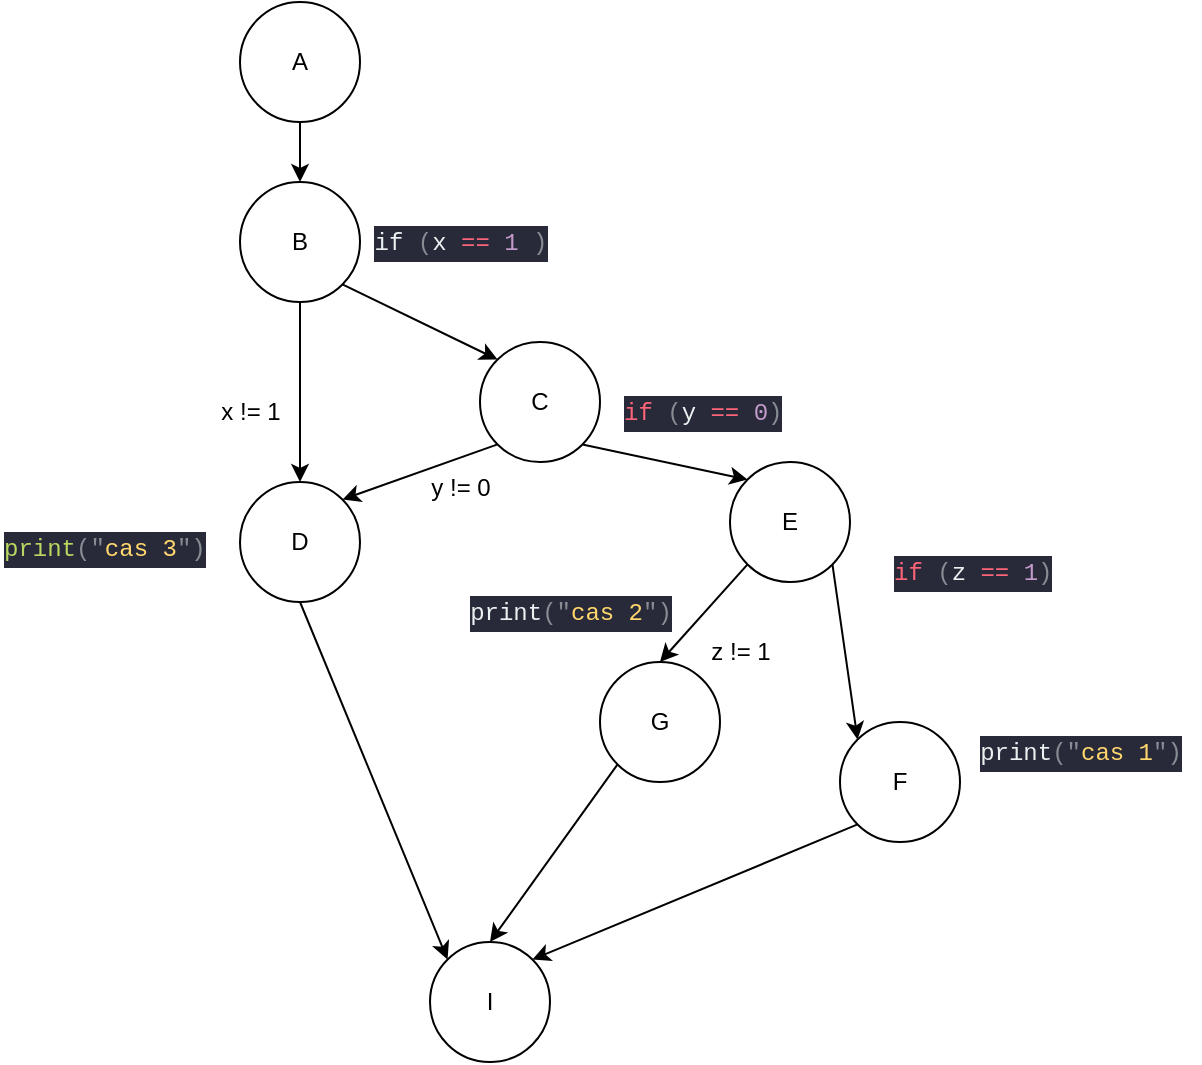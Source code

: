 <mxfile version="22.1.2" type="device">
  <diagram name="Page-1" id="KyOmxgfLX46Z6CGr15BP">
    <mxGraphModel dx="954" dy="597" grid="1" gridSize="10" guides="1" tooltips="1" connect="1" arrows="1" fold="1" page="1" pageScale="1" pageWidth="1169" pageHeight="827" math="0" shadow="0">
      <root>
        <mxCell id="0" />
        <mxCell id="1" parent="0" />
        <mxCell id="Ab0KmTDvwE4MWJgtxBsP-3" style="edgeStyle=orthogonalEdgeStyle;rounded=0;orthogonalLoop=1;jettySize=auto;html=1;" parent="1" source="Ab0KmTDvwE4MWJgtxBsP-1" target="Ab0KmTDvwE4MWJgtxBsP-2" edge="1">
          <mxGeometry relative="1" as="geometry" />
        </mxCell>
        <mxCell id="Ab0KmTDvwE4MWJgtxBsP-1" value="A" style="ellipse;whiteSpace=wrap;html=1;aspect=fixed;" parent="1" vertex="1">
          <mxGeometry x="440" y="110" width="60" height="60" as="geometry" />
        </mxCell>
        <mxCell id="Ab0KmTDvwE4MWJgtxBsP-6" style="rounded=0;orthogonalLoop=1;jettySize=auto;html=1;exitX=1;exitY=1;exitDx=0;exitDy=0;entryX=0;entryY=0;entryDx=0;entryDy=0;" parent="1" source="Ab0KmTDvwE4MWJgtxBsP-2" target="Ab0KmTDvwE4MWJgtxBsP-5" edge="1">
          <mxGeometry relative="1" as="geometry" />
        </mxCell>
        <mxCell id="Ab0KmTDvwE4MWJgtxBsP-21" style="rounded=0;orthogonalLoop=1;jettySize=auto;html=1;" parent="1" source="Ab0KmTDvwE4MWJgtxBsP-2" target="Ab0KmTDvwE4MWJgtxBsP-19" edge="1">
          <mxGeometry relative="1" as="geometry" />
        </mxCell>
        <mxCell id="Ab0KmTDvwE4MWJgtxBsP-2" value="B" style="ellipse;whiteSpace=wrap;html=1;aspect=fixed;" parent="1" vertex="1">
          <mxGeometry x="440" y="200" width="60" height="60" as="geometry" />
        </mxCell>
        <mxCell id="Ab0KmTDvwE4MWJgtxBsP-4" value="&lt;div style=&quot;color: rgb(234, 242, 241); background-color: rgb(40, 42, 58); font-family: Menlo, Monaco, &amp;quot;Courier New&amp;quot;, monospace; line-height: 18px;&quot;&gt;if &lt;span style=&quot;color: #888d94;&quot;&gt;(&lt;/span&gt;x &lt;span style=&quot;color: #ff657a;&quot;&gt;==&lt;/span&gt; &lt;span style=&quot;color: #c39ac9;&quot;&gt;1&lt;/span&gt; &lt;span style=&quot;color: #888d94;&quot;&gt;)&lt;/span&gt;&lt;/div&gt;" style="text;html=1;align=center;verticalAlign=middle;resizable=0;points=[];autosize=1;strokeColor=none;fillColor=none;" parent="1" vertex="1">
          <mxGeometry x="495" y="215" width="110" height="30" as="geometry" />
        </mxCell>
        <mxCell id="Ab0KmTDvwE4MWJgtxBsP-10" style="rounded=0;orthogonalLoop=1;jettySize=auto;html=1;exitX=1;exitY=1;exitDx=0;exitDy=0;entryX=0;entryY=0;entryDx=0;entryDy=0;" parent="1" source="Ab0KmTDvwE4MWJgtxBsP-5" target="Ab0KmTDvwE4MWJgtxBsP-8" edge="1">
          <mxGeometry relative="1" as="geometry" />
        </mxCell>
        <mxCell id="Ab0KmTDvwE4MWJgtxBsP-20" style="rounded=0;orthogonalLoop=1;jettySize=auto;html=1;exitX=0;exitY=1;exitDx=0;exitDy=0;entryX=1;entryY=0;entryDx=0;entryDy=0;" parent="1" source="Ab0KmTDvwE4MWJgtxBsP-5" target="Ab0KmTDvwE4MWJgtxBsP-19" edge="1">
          <mxGeometry relative="1" as="geometry" />
        </mxCell>
        <mxCell id="Ab0KmTDvwE4MWJgtxBsP-5" value="C" style="ellipse;whiteSpace=wrap;html=1;aspect=fixed;" parent="1" vertex="1">
          <mxGeometry x="560" y="280" width="60" height="60" as="geometry" />
        </mxCell>
        <mxCell id="Ab0KmTDvwE4MWJgtxBsP-7" value="&lt;div style=&quot;color: rgb(234, 242, 241); background-color: rgb(40, 42, 58); font-family: Menlo, Monaco, &amp;quot;Courier New&amp;quot;, monospace; font-weight: normal; font-size: 12px; line-height: 18px;&quot;&gt;&lt;div&gt;&lt;span style=&quot;color: #ff657a;&quot;&gt;if&lt;/span&gt;&lt;span style=&quot;color: #eaf2f1;&quot;&gt; &lt;/span&gt;&lt;span style=&quot;color: #888d94;&quot;&gt;(&lt;/span&gt;&lt;span style=&quot;color: #eaf2f1;&quot;&gt;y &lt;/span&gt;&lt;span style=&quot;color: #ff657a;&quot;&gt;==&lt;/span&gt;&lt;span style=&quot;color: #eaf2f1;&quot;&gt; &lt;/span&gt;&lt;span style=&quot;color: #c39ac9;&quot;&gt;0&lt;/span&gt;&lt;span style=&quot;color: #888d94;&quot;&gt;)&lt;/span&gt;&lt;/div&gt;&lt;/div&gt;" style="text;whiteSpace=wrap;html=1;" parent="1" vertex="1">
          <mxGeometry x="630" y="300" width="120" height="40" as="geometry" />
        </mxCell>
        <mxCell id="Ab0KmTDvwE4MWJgtxBsP-13" style="rounded=0;orthogonalLoop=1;jettySize=auto;html=1;exitX=1;exitY=1;exitDx=0;exitDy=0;entryX=0;entryY=0;entryDx=0;entryDy=0;" parent="1" source="Ab0KmTDvwE4MWJgtxBsP-8" target="Ab0KmTDvwE4MWJgtxBsP-12" edge="1">
          <mxGeometry relative="1" as="geometry" />
        </mxCell>
        <mxCell id="Ab0KmTDvwE4MWJgtxBsP-17" style="rounded=0;orthogonalLoop=1;jettySize=auto;html=1;exitX=0;exitY=1;exitDx=0;exitDy=0;entryX=0.5;entryY=0;entryDx=0;entryDy=0;" parent="1" source="Ab0KmTDvwE4MWJgtxBsP-8" target="Ab0KmTDvwE4MWJgtxBsP-16" edge="1">
          <mxGeometry relative="1" as="geometry" />
        </mxCell>
        <mxCell id="Ab0KmTDvwE4MWJgtxBsP-8" value="E" style="ellipse;whiteSpace=wrap;html=1;aspect=fixed;" parent="1" vertex="1">
          <mxGeometry x="685" y="340" width="60" height="60" as="geometry" />
        </mxCell>
        <mxCell id="Ab0KmTDvwE4MWJgtxBsP-9" value="&lt;div style=&quot;color: rgb(234, 242, 241); background-color: rgb(40, 42, 58); font-family: Menlo, Monaco, &amp;quot;Courier New&amp;quot;, monospace; font-weight: normal; font-size: 12px; line-height: 18px;&quot;&gt;&lt;div&gt;&lt;span style=&quot;color: #eaf2f1;&quot;&gt; &lt;/span&gt;&lt;span style=&quot;color: #ff657a;&quot;&gt;if&lt;/span&gt;&lt;span style=&quot;color: #eaf2f1;&quot;&gt; &lt;/span&gt;&lt;span style=&quot;color: #888d94;&quot;&gt;(&lt;/span&gt;&lt;span style=&quot;color: #eaf2f1;&quot;&gt;z &lt;/span&gt;&lt;span style=&quot;color: #ff657a;&quot;&gt;==&lt;/span&gt;&lt;span style=&quot;color: #eaf2f1;&quot;&gt; &lt;/span&gt;&lt;span style=&quot;color: #c39ac9;&quot;&gt;1&lt;/span&gt;&lt;span style=&quot;color: #888d94;&quot;&gt;)&lt;/span&gt;&lt;/div&gt;&lt;/div&gt;" style="text;whiteSpace=wrap;html=1;" parent="1" vertex="1">
          <mxGeometry x="765" y="380" width="120" height="40" as="geometry" />
        </mxCell>
        <mxCell id="HEQ-lfg1Dq5On43kvN6d-7" style="rounded=0;orthogonalLoop=1;jettySize=auto;html=1;exitX=0;exitY=1;exitDx=0;exitDy=0;entryX=1;entryY=0;entryDx=0;entryDy=0;" edge="1" parent="1" source="Ab0KmTDvwE4MWJgtxBsP-12" target="HEQ-lfg1Dq5On43kvN6d-2">
          <mxGeometry relative="1" as="geometry" />
        </mxCell>
        <mxCell id="Ab0KmTDvwE4MWJgtxBsP-12" value="F" style="ellipse;whiteSpace=wrap;html=1;aspect=fixed;" parent="1" vertex="1">
          <mxGeometry x="740" y="470" width="60" height="60" as="geometry" />
        </mxCell>
        <mxCell id="Ab0KmTDvwE4MWJgtxBsP-15" value="&lt;div style=&quot;color: rgb(234, 242, 241); background-color: rgb(40, 42, 58); font-family: Menlo, Monaco, &amp;quot;Courier New&amp;quot;, monospace; line-height: 18px;&quot;&gt; print&lt;span style=&quot;color: #888d94;&quot;&gt;(&lt;/span&gt;&lt;span style=&quot;color: #888d94;&quot;&gt;&quot;&lt;/span&gt;&lt;span style=&quot;color: #ffd76d;&quot;&gt;cas 1&lt;/span&gt;&lt;span style=&quot;color: #888d94;&quot;&gt;&quot;&lt;/span&gt;&lt;span style=&quot;color: #888d94;&quot;&gt;)&lt;/span&gt;&lt;/div&gt;" style="text;html=1;align=center;verticalAlign=middle;resizable=0;points=[];autosize=1;strokeColor=none;fillColor=none;" parent="1" vertex="1">
          <mxGeometry x="800" y="470" width="120" height="30" as="geometry" />
        </mxCell>
        <mxCell id="HEQ-lfg1Dq5On43kvN6d-6" style="rounded=0;orthogonalLoop=1;jettySize=auto;html=1;exitX=0;exitY=1;exitDx=0;exitDy=0;entryX=0.5;entryY=0;entryDx=0;entryDy=0;" edge="1" parent="1" source="Ab0KmTDvwE4MWJgtxBsP-16" target="HEQ-lfg1Dq5On43kvN6d-2">
          <mxGeometry relative="1" as="geometry" />
        </mxCell>
        <mxCell id="Ab0KmTDvwE4MWJgtxBsP-16" value="G" style="ellipse;whiteSpace=wrap;html=1;aspect=fixed;" parent="1" vertex="1">
          <mxGeometry x="620" y="440" width="60" height="60" as="geometry" />
        </mxCell>
        <mxCell id="Ab0KmTDvwE4MWJgtxBsP-18" value="&lt;div style=&quot;color: rgb(234, 242, 241); background-color: rgb(40, 42, 58); font-family: Menlo, Monaco, &amp;quot;Courier New&amp;quot;, monospace; line-height: 18px;&quot;&gt;print&lt;span style=&quot;color: #888d94;&quot;&gt;(&lt;/span&gt;&lt;span style=&quot;color: #888d94;&quot;&gt;&quot;&lt;/span&gt;&lt;span style=&quot;color: #ffd76d;&quot;&gt;cas 2&lt;/span&gt;&lt;span style=&quot;color: #888d94;&quot;&gt;&quot;&lt;/span&gt;&lt;span style=&quot;color: #888d94;&quot;&gt;)&lt;/span&gt;&lt;/div&gt;" style="text;html=1;align=center;verticalAlign=middle;resizable=0;points=[];autosize=1;strokeColor=none;fillColor=none;" parent="1" vertex="1">
          <mxGeometry x="545" y="400" width="120" height="30" as="geometry" />
        </mxCell>
        <mxCell id="HEQ-lfg1Dq5On43kvN6d-5" style="rounded=0;orthogonalLoop=1;jettySize=auto;html=1;exitX=0.5;exitY=1;exitDx=0;exitDy=0;entryX=0;entryY=0;entryDx=0;entryDy=0;" edge="1" parent="1" source="Ab0KmTDvwE4MWJgtxBsP-19" target="HEQ-lfg1Dq5On43kvN6d-2">
          <mxGeometry relative="1" as="geometry" />
        </mxCell>
        <mxCell id="Ab0KmTDvwE4MWJgtxBsP-19" value="D" style="ellipse;whiteSpace=wrap;html=1;aspect=fixed;" parent="1" vertex="1">
          <mxGeometry x="440" y="350" width="60" height="60" as="geometry" />
        </mxCell>
        <mxCell id="Ab0KmTDvwE4MWJgtxBsP-22" value="&lt;div style=&quot;color: rgb(234, 242, 241); background-color: rgb(40, 42, 58); font-family: Menlo, Monaco, &amp;quot;Courier New&amp;quot;, monospace; font-weight: normal; font-size: 12px; line-height: 18px;&quot;&gt;&lt;div&gt;&lt;span style=&quot;color: #eaf2f1;&quot;&gt; &lt;/span&gt;&lt;span style=&quot;color: #bad761;&quot;&gt;print&lt;/span&gt;&lt;span style=&quot;color: #888d94;&quot;&gt;(&lt;/span&gt;&lt;span style=&quot;color: #888d94;&quot;&gt;&quot;&lt;/span&gt;&lt;span style=&quot;color: #ffd76d;&quot;&gt;cas 3&lt;/span&gt;&lt;span style=&quot;color: #888d94;&quot;&gt;&quot;&lt;/span&gt;&lt;span style=&quot;color: #888d94;&quot;&gt;)&lt;/span&gt;&lt;/div&gt;&lt;/div&gt;" style="text;whiteSpace=wrap;html=1;" parent="1" vertex="1">
          <mxGeometry x="320" y="368" width="130" height="40" as="geometry" />
        </mxCell>
        <mxCell id="Ab0KmTDvwE4MWJgtxBsP-23" value="x != 1" style="text;html=1;align=center;verticalAlign=middle;resizable=0;points=[];autosize=1;strokeColor=none;fillColor=none;" parent="1" vertex="1">
          <mxGeometry x="420" y="300" width="50" height="30" as="geometry" />
        </mxCell>
        <mxCell id="Ab0KmTDvwE4MWJgtxBsP-24" value="y != 0" style="text;html=1;align=center;verticalAlign=middle;resizable=0;points=[];autosize=1;strokeColor=none;fillColor=none;" parent="1" vertex="1">
          <mxGeometry x="525" y="338" width="50" height="30" as="geometry" />
        </mxCell>
        <mxCell id="Ab0KmTDvwE4MWJgtxBsP-25" value="z != 1" style="text;html=1;align=center;verticalAlign=middle;resizable=0;points=[];autosize=1;strokeColor=none;fillColor=none;" parent="1" vertex="1">
          <mxGeometry x="665" y="420" width="50" height="30" as="geometry" />
        </mxCell>
        <mxCell id="HEQ-lfg1Dq5On43kvN6d-2" value="I&lt;br&gt;" style="ellipse;whiteSpace=wrap;html=1;aspect=fixed;" vertex="1" parent="1">
          <mxGeometry x="535" y="580" width="60" height="60" as="geometry" />
        </mxCell>
      </root>
    </mxGraphModel>
  </diagram>
</mxfile>
